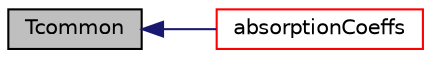 digraph "Tcommon"
{
  bgcolor="transparent";
  edge [fontname="Helvetica",fontsize="10",labelfontname="Helvetica",labelfontsize="10"];
  node [fontname="Helvetica",fontsize="10",shape=record];
  rankdir="LR";
  Node943 [label="Tcommon",height=0.2,width=0.4,color="black", fillcolor="grey75", style="filled", fontcolor="black"];
  Node943 -> Node944 [dir="back",color="midnightblue",fontsize="10",style="solid",fontname="Helvetica"];
  Node944 [label="absorptionCoeffs",height=0.2,width=0.4,color="red",URL="$a31349.html#a90801abef1106957bb62e7ded751381a"];
}
